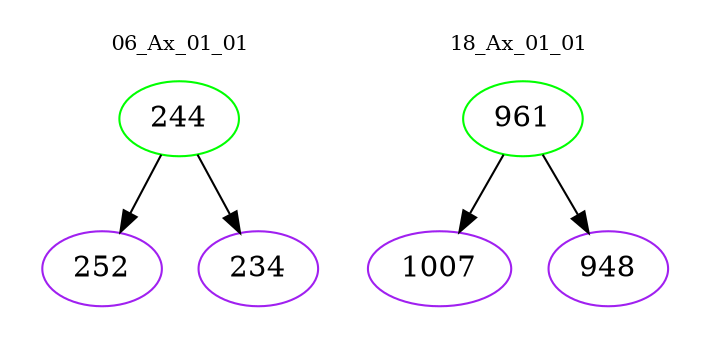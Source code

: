 digraph{
subgraph cluster_0 {
color = white
label = "06_Ax_01_01";
fontsize=10;
T0_244 [label="244", color="green"]
T0_244 -> T0_252 [color="black"]
T0_252 [label="252", color="purple"]
T0_244 -> T0_234 [color="black"]
T0_234 [label="234", color="purple"]
}
subgraph cluster_1 {
color = white
label = "18_Ax_01_01";
fontsize=10;
T1_961 [label="961", color="green"]
T1_961 -> T1_1007 [color="black"]
T1_1007 [label="1007", color="purple"]
T1_961 -> T1_948 [color="black"]
T1_948 [label="948", color="purple"]
}
}
